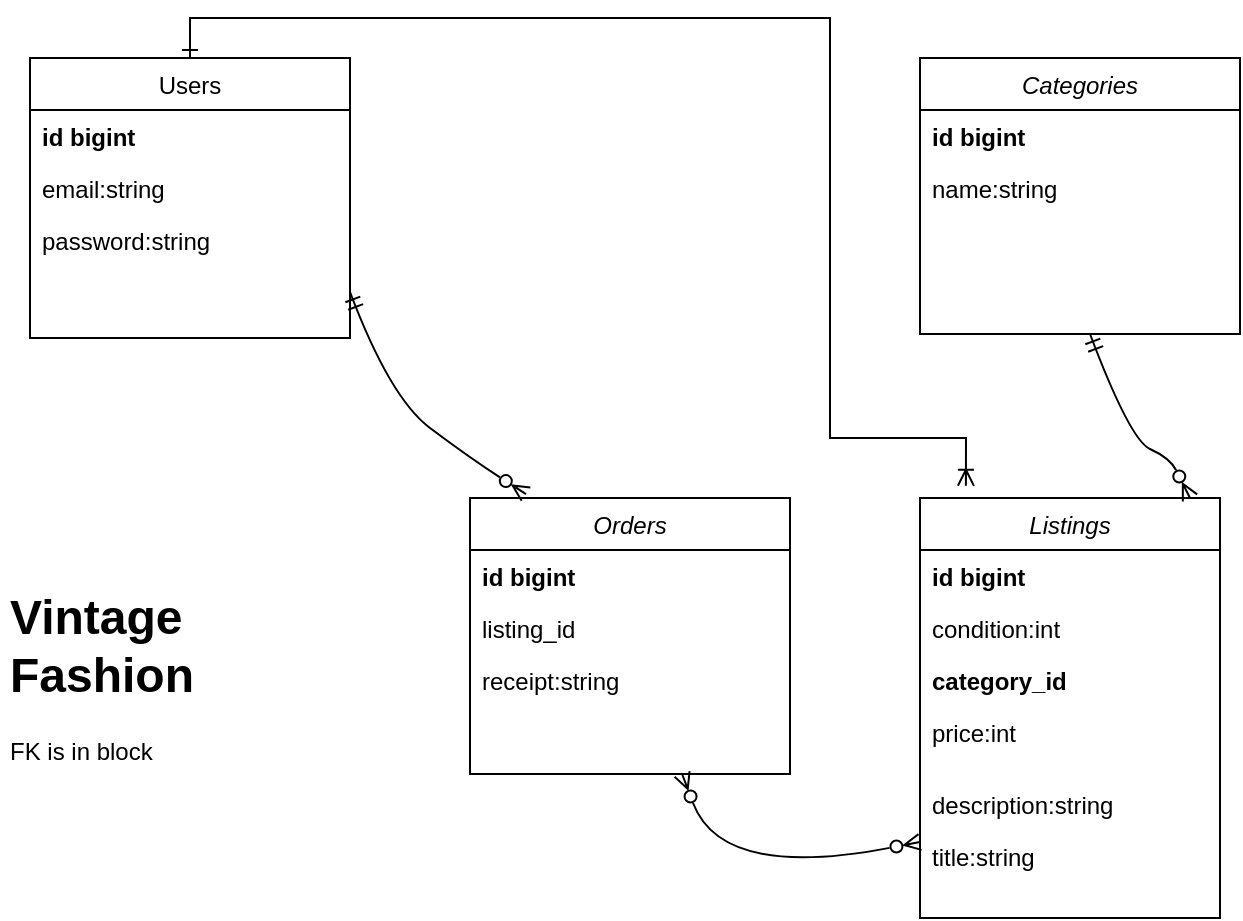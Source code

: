 <mxfile version="17.1.3" type="device"><diagram id="C5RBs43oDa-KdzZeNtuy" name="Page-1"><mxGraphModel dx="1068" dy="525" grid="1" gridSize="10" guides="1" tooltips="1" connect="1" arrows="1" fold="1" page="1" pageScale="1" pageWidth="1169" pageHeight="827" math="0" shadow="0"><root><mxCell id="WIyWlLk6GJQsqaUBKTNV-0"/><mxCell id="WIyWlLk6GJQsqaUBKTNV-1" parent="WIyWlLk6GJQsqaUBKTNV-0"/><mxCell id="zkfFHV4jXpPFQw0GAbJ--0" value="Categories" style="swimlane;fontStyle=2;align=center;verticalAlign=top;childLayout=stackLayout;horizontal=1;startSize=26;horizontalStack=0;resizeParent=1;resizeLast=0;collapsible=1;marginBottom=0;rounded=0;shadow=0;strokeWidth=1;" parent="WIyWlLk6GJQsqaUBKTNV-1" vertex="1"><mxGeometry x="505" y="120" width="160" height="138" as="geometry"><mxRectangle x="230" y="140" width="160" height="26" as="alternateBounds"/></mxGeometry></mxCell><mxCell id="zkfFHV4jXpPFQw0GAbJ--1" value="id bigint" style="text;align=left;verticalAlign=top;spacingLeft=4;spacingRight=4;overflow=hidden;rotatable=0;points=[[0,0.5],[1,0.5]];portConstraint=eastwest;fontStyle=1" parent="zkfFHV4jXpPFQw0GAbJ--0" vertex="1"><mxGeometry y="26" width="160" height="26" as="geometry"/></mxCell><mxCell id="O_pv0pGZMPKNEHsSdSLt-5" value="name:string" style="text;align=left;verticalAlign=top;spacingLeft=4;spacingRight=4;overflow=hidden;rotatable=0;points=[[0,0.5],[1,0.5]];portConstraint=eastwest;rounded=0;shadow=0;html=0;" vertex="1" parent="zkfFHV4jXpPFQw0GAbJ--0"><mxGeometry y="52" width="160" height="26" as="geometry"/></mxCell><mxCell id="zkfFHV4jXpPFQw0GAbJ--13" value="Users" style="swimlane;fontStyle=0;align=center;verticalAlign=top;childLayout=stackLayout;horizontal=1;startSize=26;horizontalStack=0;resizeParent=1;resizeLast=0;collapsible=1;marginBottom=0;rounded=0;shadow=0;strokeWidth=1;" parent="WIyWlLk6GJQsqaUBKTNV-1" vertex="1"><mxGeometry x="60" y="120" width="160" height="140" as="geometry"><mxRectangle x="340" y="380" width="170" height="26" as="alternateBounds"/></mxGeometry></mxCell><mxCell id="zkfFHV4jXpPFQw0GAbJ--14" value="id bigint" style="text;align=left;verticalAlign=top;spacingLeft=4;spacingRight=4;overflow=hidden;rotatable=0;points=[[0,0.5],[1,0.5]];portConstraint=eastwest;fontStyle=1" parent="zkfFHV4jXpPFQw0GAbJ--13" vertex="1"><mxGeometry y="26" width="160" height="26" as="geometry"/></mxCell><mxCell id="mFpDsL63aBWIDxTl7s2Q-60" value="email:string" style="text;align=left;verticalAlign=top;spacingLeft=4;spacingRight=4;overflow=hidden;rotatable=0;points=[[0,0.5],[1,0.5]];portConstraint=eastwest;rounded=0;shadow=0;html=0;" parent="zkfFHV4jXpPFQw0GAbJ--13" vertex="1"><mxGeometry y="52" width="160" height="26" as="geometry"/></mxCell><mxCell id="mFpDsL63aBWIDxTl7s2Q-61" value="password:string" style="text;align=left;verticalAlign=top;spacingLeft=4;spacingRight=4;overflow=hidden;rotatable=0;points=[[0,0.5],[1,0.5]];portConstraint=eastwest;rounded=0;shadow=0;html=0;" parent="zkfFHV4jXpPFQw0GAbJ--13" vertex="1"><mxGeometry y="78" width="160" height="26" as="geometry"/></mxCell><mxCell id="mFpDsL63aBWIDxTl7s2Q-1" value="Orders" style="swimlane;fontStyle=2;align=center;verticalAlign=top;childLayout=stackLayout;horizontal=1;startSize=26;horizontalStack=0;resizeParent=1;resizeLast=0;collapsible=1;marginBottom=0;rounded=0;shadow=0;strokeWidth=1;" parent="WIyWlLk6GJQsqaUBKTNV-1" vertex="1"><mxGeometry x="280" y="340" width="160" height="138" as="geometry"><mxRectangle x="230" y="140" width="160" height="26" as="alternateBounds"/></mxGeometry></mxCell><mxCell id="mFpDsL63aBWIDxTl7s2Q-9" value="id bigint" style="text;align=left;verticalAlign=top;spacingLeft=4;spacingRight=4;overflow=hidden;rotatable=0;points=[[0,0.5],[1,0.5]];portConstraint=eastwest;rounded=0;shadow=0;html=0;fontStyle=1" parent="mFpDsL63aBWIDxTl7s2Q-1" vertex="1"><mxGeometry y="26" width="160" height="26" as="geometry"/></mxCell><mxCell id="mFpDsL63aBWIDxTl7s2Q-66" value="listing_id" style="text;align=left;verticalAlign=top;spacingLeft=4;spacingRight=4;overflow=hidden;rotatable=0;points=[[0,0.5],[1,0.5]];portConstraint=eastwest;rounded=0;shadow=0;html=0;" parent="mFpDsL63aBWIDxTl7s2Q-1" vertex="1"><mxGeometry y="52" width="160" height="26" as="geometry"/></mxCell><mxCell id="mFpDsL63aBWIDxTl7s2Q-10" value="receipt:string" style="text;align=left;verticalAlign=top;spacingLeft=4;spacingRight=4;overflow=hidden;rotatable=0;points=[[0,0.5],[1,0.5]];portConstraint=eastwest;" parent="mFpDsL63aBWIDxTl7s2Q-1" vertex="1"><mxGeometry y="78" width="160" height="26" as="geometry"/></mxCell><mxCell id="mFpDsL63aBWIDxTl7s2Q-44" value="Listings" style="swimlane;fontStyle=2;align=center;verticalAlign=top;childLayout=stackLayout;horizontal=1;startSize=26;horizontalStack=0;resizeParent=1;resizeLast=0;collapsible=1;marginBottom=0;rounded=0;shadow=0;strokeWidth=1;" parent="WIyWlLk6GJQsqaUBKTNV-1" vertex="1"><mxGeometry x="505" y="340" width="150" height="210" as="geometry"><mxRectangle x="230" y="140" width="160" height="26" as="alternateBounds"/></mxGeometry></mxCell><mxCell id="mFpDsL63aBWIDxTl7s2Q-45" value="id bigint" style="text;align=left;verticalAlign=top;spacingLeft=4;spacingRight=4;overflow=hidden;rotatable=0;points=[[0,0.5],[1,0.5]];portConstraint=eastwest;fontStyle=1" parent="mFpDsL63aBWIDxTl7s2Q-44" vertex="1"><mxGeometry y="26" width="150" height="26" as="geometry"/></mxCell><mxCell id="mFpDsL63aBWIDxTl7s2Q-46" value="condition:int" style="text;align=left;verticalAlign=top;spacingLeft=4;spacingRight=4;overflow=hidden;rotatable=0;points=[[0,0.5],[1,0.5]];portConstraint=eastwest;rounded=0;shadow=0;html=0;" parent="mFpDsL63aBWIDxTl7s2Q-44" vertex="1"><mxGeometry y="52" width="150" height="26" as="geometry"/></mxCell><mxCell id="mFpDsL63aBWIDxTl7s2Q-47" value="category_id" style="text;align=left;verticalAlign=top;spacingLeft=4;spacingRight=4;overflow=hidden;rotatable=0;points=[[0,0.5],[1,0.5]];portConstraint=eastwest;rounded=0;shadow=0;html=0;fontStyle=1" parent="mFpDsL63aBWIDxTl7s2Q-44" vertex="1"><mxGeometry y="78" width="150" height="26" as="geometry"/></mxCell><mxCell id="mFpDsL63aBWIDxTl7s2Q-48" value="price:int" style="text;align=left;verticalAlign=top;spacingLeft=4;spacingRight=4;overflow=hidden;rotatable=0;points=[[0,0.5],[1,0.5]];portConstraint=eastwest;" parent="mFpDsL63aBWIDxTl7s2Q-44" vertex="1"><mxGeometry y="104" width="150" height="36" as="geometry"/></mxCell><mxCell id="O_pv0pGZMPKNEHsSdSLt-3" value="description:string" style="text;align=left;verticalAlign=top;spacingLeft=4;spacingRight=4;overflow=hidden;rotatable=0;points=[[0,0.5],[1,0.5]];portConstraint=eastwest;rounded=0;shadow=0;html=0;" vertex="1" parent="mFpDsL63aBWIDxTl7s2Q-44"><mxGeometry y="140" width="150" height="26" as="geometry"/></mxCell><mxCell id="O_pv0pGZMPKNEHsSdSLt-4" value="title:string" style="text;align=left;verticalAlign=top;spacingLeft=4;spacingRight=4;overflow=hidden;rotatable=0;points=[[0,0.5],[1,0.5]];portConstraint=eastwest;rounded=0;shadow=0;html=0;" vertex="1" parent="mFpDsL63aBWIDxTl7s2Q-44"><mxGeometry y="166" width="150" height="26" as="geometry"/></mxCell><mxCell id="mFpDsL63aBWIDxTl7s2Q-70" value="" style="curved=1;endArrow=ERmandOne;html=1;rounded=0;entryX=1;entryY=0.5;entryDx=0;entryDy=0;exitX=0.175;exitY=-0.014;exitDx=0;exitDy=0;exitPerimeter=0;endFill=0;startArrow=ERzeroToMany;startFill=0;" parent="WIyWlLk6GJQsqaUBKTNV-1" source="mFpDsL63aBWIDxTl7s2Q-1" edge="1"><mxGeometry width="50" height="50" relative="1" as="geometry"><mxPoint x="230" y="320" as="sourcePoint"/><mxPoint x="220" y="237" as="targetPoint"/><Array as="points"><mxPoint x="280" y="320"/><mxPoint x="240" y="290"/></Array></mxGeometry></mxCell><mxCell id="mFpDsL63aBWIDxTl7s2Q-71" style="edgeStyle=orthogonalEdgeStyle;rounded=0;orthogonalLoop=1;jettySize=auto;html=1;exitX=0.5;exitY=0;exitDx=0;exitDy=0;startArrow=ERone;startFill=0;endArrow=ERoneToMany;endFill=0;entryX=0.153;entryY=-0.029;entryDx=0;entryDy=0;entryPerimeter=0;" parent="WIyWlLk6GJQsqaUBKTNV-1" source="zkfFHV4jXpPFQw0GAbJ--13" target="mFpDsL63aBWIDxTl7s2Q-44" edge="1"><mxGeometry relative="1" as="geometry"><mxPoint x="550" y="310" as="targetPoint"/><mxPoint x="250" y="80" as="sourcePoint"/><Array as="points"><mxPoint x="140" y="100"/><mxPoint x="460" y="100"/><mxPoint x="460" y="310"/><mxPoint x="528" y="310"/></Array></mxGeometry></mxCell><mxCell id="mFpDsL63aBWIDxTl7s2Q-73" value="" style="curved=1;endArrow=ERzeroToMany;html=1;rounded=0;entryX=1;entryY=0.5;entryDx=0;entryDy=0;exitX=0.093;exitY=1.067;exitDx=0;exitDy=0;exitPerimeter=0;endFill=0;startArrow=ERzeroToMany;startFill=0;" parent="WIyWlLk6GJQsqaUBKTNV-1" edge="1"><mxGeometry width="50" height="50" relative="1" as="geometry"><mxPoint x="505.0" y="512.01" as="sourcePoint"/><mxPoint x="386.05" y="478.002" as="targetPoint"/><Array as="points"><mxPoint x="406.05" y="531.002"/></Array></mxGeometry></mxCell><mxCell id="mFpDsL63aBWIDxTl7s2Q-74" value="" style="curved=1;endArrow=ERmandOne;html=1;rounded=0;entryX=1;entryY=0.5;entryDx=0;entryDy=0;endFill=0;startArrow=ERzeroToMany;startFill=0;" parent="WIyWlLk6GJQsqaUBKTNV-1" edge="1"><mxGeometry width="50" height="50" relative="1" as="geometry"><mxPoint x="640" y="340" as="sourcePoint"/><mxPoint x="590" y="258.002" as="targetPoint"/><Array as="points"><mxPoint x="630" y="320"/><mxPoint x="610" y="311.002"/></Array></mxGeometry></mxCell><mxCell id="O_pv0pGZMPKNEHsSdSLt-2" value="&lt;h1&gt;Vintage Fashion&lt;/h1&gt;&lt;div&gt;FK is in block&lt;/div&gt;" style="text;html=1;strokeColor=none;fillColor=none;spacing=5;spacingTop=-20;whiteSpace=wrap;overflow=hidden;rounded=0;" vertex="1" parent="WIyWlLk6GJQsqaUBKTNV-1"><mxGeometry x="45" y="380" width="190" height="120" as="geometry"/></mxCell></root></mxGraphModel></diagram></mxfile>